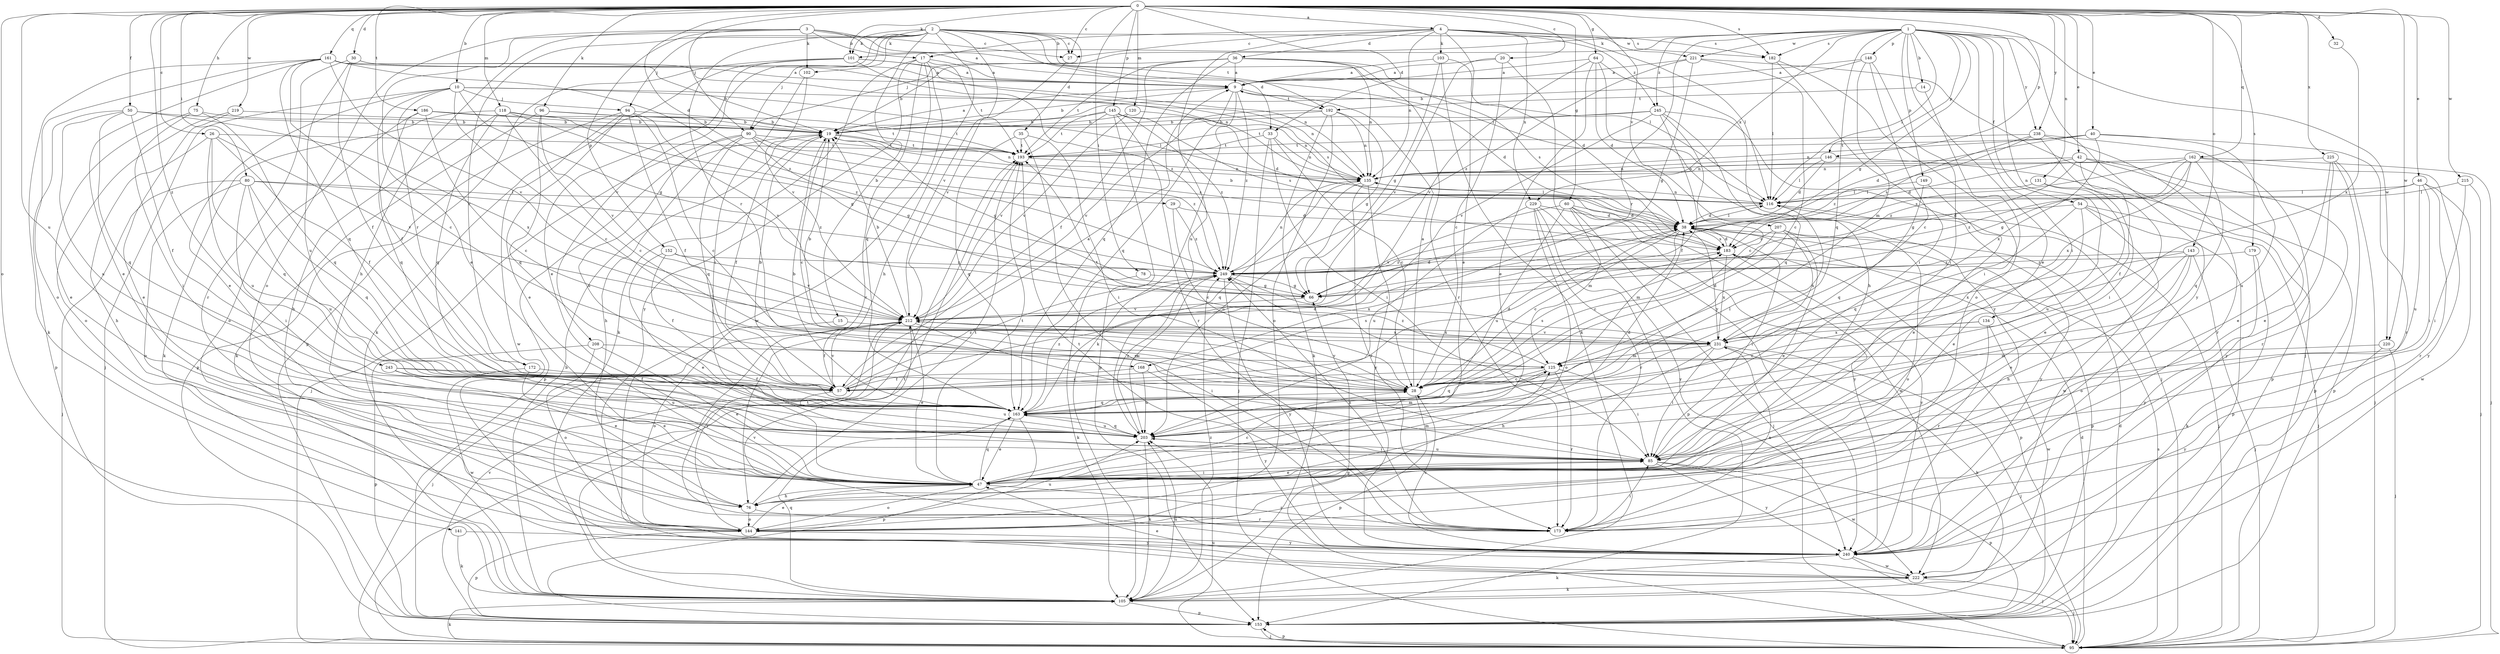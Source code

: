 strict digraph  {
0;
1;
2;
3;
4;
9;
10;
14;
15;
17;
19;
20;
26;
27;
28;
29;
30;
32;
33;
35;
36;
38;
40;
42;
46;
47;
50;
54;
57;
60;
64;
66;
75;
76;
78;
80;
85;
90;
94;
95;
96;
101;
102;
103;
105;
116;
118;
120;
125;
131;
134;
135;
141;
143;
144;
145;
146;
148;
149;
152;
153;
161;
162;
163;
168;
172;
173;
179;
182;
183;
186;
192;
193;
203;
207;
208;
212;
215;
219;
220;
221;
222;
225;
229;
231;
238;
240;
243;
245;
249;
0 -> 4  [label=a];
0 -> 10  [label=b];
0 -> 20  [label=c];
0 -> 26  [label=c];
0 -> 27  [label=c];
0 -> 29  [label=d];
0 -> 30  [label=d];
0 -> 32  [label=d];
0 -> 33  [label=d];
0 -> 40  [label=e];
0 -> 42  [label=e];
0 -> 46  [label=e];
0 -> 50  [label=f];
0 -> 60  [label=g];
0 -> 64  [label=g];
0 -> 75  [label=h];
0 -> 78  [label=i];
0 -> 80  [label=i];
0 -> 90  [label=j];
0 -> 96  [label=k];
0 -> 101  [label=k];
0 -> 118  [label=m];
0 -> 120  [label=m];
0 -> 131  [label=n];
0 -> 141  [label=o];
0 -> 143  [label=o];
0 -> 145  [label=p];
0 -> 146  [label=p];
0 -> 161  [label=q];
0 -> 162  [label=q];
0 -> 179  [label=s];
0 -> 182  [label=s];
0 -> 186  [label=t];
0 -> 203  [label=u];
0 -> 207  [label=v];
0 -> 215  [label=w];
0 -> 219  [label=w];
0 -> 220  [label=w];
0 -> 225  [label=x];
0 -> 238  [label=y];
0 -> 243  [label=z];
1 -> 14  [label=b];
1 -> 47  [label=e];
1 -> 54  [label=f];
1 -> 66  [label=g];
1 -> 85  [label=i];
1 -> 90  [label=j];
1 -> 101  [label=k];
1 -> 116  [label=l];
1 -> 134  [label=n];
1 -> 146  [label=p];
1 -> 148  [label=p];
1 -> 149  [label=p];
1 -> 163  [label=q];
1 -> 168  [label=r];
1 -> 182  [label=s];
1 -> 220  [label=w];
1 -> 221  [label=w];
1 -> 229  [label=x];
1 -> 238  [label=y];
1 -> 240  [label=y];
1 -> 245  [label=z];
2 -> 15  [label=b];
2 -> 27  [label=c];
2 -> 33  [label=d];
2 -> 35  [label=d];
2 -> 76  [label=h];
2 -> 90  [label=j];
2 -> 94  [label=j];
2 -> 101  [label=k];
2 -> 102  [label=k];
2 -> 116  [label=l];
2 -> 168  [label=r];
2 -> 172  [label=r];
2 -> 182  [label=s];
2 -> 192  [label=t];
2 -> 208  [label=v];
2 -> 212  [label=v];
3 -> 9  [label=a];
3 -> 17  [label=b];
3 -> 27  [label=c];
3 -> 47  [label=e];
3 -> 76  [label=h];
3 -> 102  [label=k];
3 -> 116  [label=l];
3 -> 144  [label=o];
3 -> 152  [label=p];
4 -> 17  [label=b];
4 -> 27  [label=c];
4 -> 36  [label=d];
4 -> 47  [label=e];
4 -> 103  [label=k];
4 -> 116  [label=l];
4 -> 135  [label=n];
4 -> 182  [label=s];
4 -> 203  [label=u];
4 -> 221  [label=w];
4 -> 229  [label=x];
4 -> 245  [label=z];
9 -> 19  [label=b];
9 -> 38  [label=d];
9 -> 105  [label=k];
9 -> 163  [label=q];
9 -> 192  [label=t];
9 -> 249  [label=z];
10 -> 28  [label=c];
10 -> 47  [label=e];
10 -> 57  [label=f];
10 -> 66  [label=g];
10 -> 94  [label=j];
10 -> 95  [label=j];
10 -> 116  [label=l];
10 -> 135  [label=n];
10 -> 172  [label=r];
14 -> 85  [label=i];
14 -> 192  [label=t];
15 -> 144  [label=o];
15 -> 231  [label=x];
17 -> 9  [label=a];
17 -> 105  [label=k];
17 -> 163  [label=q];
17 -> 173  [label=r];
17 -> 193  [label=t];
17 -> 222  [label=w];
17 -> 240  [label=y];
19 -> 9  [label=a];
19 -> 28  [label=c];
19 -> 57  [label=f];
19 -> 66  [label=g];
19 -> 135  [label=n];
19 -> 153  [label=p];
19 -> 193  [label=t];
20 -> 9  [label=a];
20 -> 28  [label=c];
20 -> 212  [label=v];
20 -> 240  [label=y];
26 -> 57  [label=f];
26 -> 76  [label=h];
26 -> 163  [label=q];
26 -> 193  [label=t];
26 -> 203  [label=u];
26 -> 212  [label=v];
27 -> 212  [label=v];
28 -> 9  [label=a];
28 -> 38  [label=d];
28 -> 153  [label=p];
28 -> 163  [label=q];
28 -> 183  [label=s];
28 -> 212  [label=v];
29 -> 28  [label=c];
29 -> 38  [label=d];
29 -> 249  [label=z];
30 -> 9  [label=a];
30 -> 57  [label=f];
30 -> 135  [label=n];
30 -> 173  [label=r];
30 -> 203  [label=u];
32 -> 231  [label=x];
33 -> 28  [label=c];
33 -> 85  [label=i];
33 -> 95  [label=j];
33 -> 135  [label=n];
33 -> 193  [label=t];
35 -> 85  [label=i];
35 -> 163  [label=q];
35 -> 173  [label=r];
35 -> 193  [label=t];
36 -> 9  [label=a];
36 -> 19  [label=b];
36 -> 57  [label=f];
36 -> 135  [label=n];
36 -> 163  [label=q];
36 -> 173  [label=r];
36 -> 183  [label=s];
36 -> 193  [label=t];
38 -> 19  [label=b];
38 -> 28  [label=c];
38 -> 85  [label=i];
38 -> 116  [label=l];
38 -> 125  [label=m];
38 -> 153  [label=p];
38 -> 183  [label=s];
40 -> 38  [label=d];
40 -> 135  [label=n];
40 -> 173  [label=r];
40 -> 193  [label=t];
40 -> 203  [label=u];
40 -> 231  [label=x];
42 -> 38  [label=d];
42 -> 47  [label=e];
42 -> 57  [label=f];
42 -> 66  [label=g];
42 -> 135  [label=n];
42 -> 173  [label=r];
46 -> 85  [label=i];
46 -> 116  [label=l];
46 -> 173  [label=r];
46 -> 203  [label=u];
46 -> 222  [label=w];
46 -> 249  [label=z];
47 -> 28  [label=c];
47 -> 76  [label=h];
47 -> 85  [label=i];
47 -> 125  [label=m];
47 -> 144  [label=o];
47 -> 163  [label=q];
47 -> 173  [label=r];
47 -> 193  [label=t];
50 -> 19  [label=b];
50 -> 57  [label=f];
50 -> 153  [label=p];
50 -> 163  [label=q];
50 -> 203  [label=u];
50 -> 231  [label=x];
54 -> 38  [label=d];
54 -> 47  [label=e];
54 -> 95  [label=j];
54 -> 153  [label=p];
54 -> 163  [label=q];
54 -> 222  [label=w];
57 -> 9  [label=a];
57 -> 19  [label=b];
57 -> 38  [label=d];
57 -> 183  [label=s];
57 -> 203  [label=u];
57 -> 212  [label=v];
57 -> 249  [label=z];
60 -> 38  [label=d];
60 -> 95  [label=j];
60 -> 125  [label=m];
60 -> 203  [label=u];
60 -> 212  [label=v];
60 -> 222  [label=w];
60 -> 240  [label=y];
64 -> 9  [label=a];
64 -> 38  [label=d];
64 -> 47  [label=e];
64 -> 76  [label=h];
64 -> 212  [label=v];
64 -> 240  [label=y];
66 -> 38  [label=d];
66 -> 212  [label=v];
75 -> 19  [label=b];
75 -> 47  [label=e];
75 -> 85  [label=i];
75 -> 163  [label=q];
76 -> 144  [label=o];
76 -> 173  [label=r];
76 -> 193  [label=t];
78 -> 66  [label=g];
78 -> 105  [label=k];
80 -> 85  [label=i];
80 -> 95  [label=j];
80 -> 116  [label=l];
80 -> 144  [label=o];
80 -> 163  [label=q];
80 -> 203  [label=u];
80 -> 249  [label=z];
85 -> 47  [label=e];
85 -> 153  [label=p];
85 -> 203  [label=u];
85 -> 222  [label=w];
85 -> 240  [label=y];
90 -> 66  [label=g];
90 -> 76  [label=h];
90 -> 95  [label=j];
90 -> 163  [label=q];
90 -> 183  [label=s];
90 -> 193  [label=t];
90 -> 203  [label=u];
90 -> 249  [label=z];
94 -> 19  [label=b];
94 -> 28  [label=c];
94 -> 47  [label=e];
94 -> 57  [label=f];
94 -> 153  [label=p];
94 -> 212  [label=v];
94 -> 222  [label=w];
95 -> 38  [label=d];
95 -> 66  [label=g];
95 -> 105  [label=k];
95 -> 153  [label=p];
95 -> 183  [label=s];
95 -> 193  [label=t];
95 -> 203  [label=u];
96 -> 19  [label=b];
96 -> 105  [label=k];
96 -> 163  [label=q];
96 -> 193  [label=t];
96 -> 212  [label=v];
101 -> 9  [label=a];
101 -> 47  [label=e];
101 -> 105  [label=k];
101 -> 153  [label=p];
101 -> 183  [label=s];
101 -> 249  [label=z];
102 -> 85  [label=i];
102 -> 212  [label=v];
103 -> 9  [label=a];
103 -> 38  [label=d];
103 -> 66  [label=g];
103 -> 105  [label=k];
105 -> 19  [label=b];
105 -> 153  [label=p];
105 -> 163  [label=q];
105 -> 193  [label=t];
105 -> 203  [label=u];
105 -> 249  [label=z];
116 -> 38  [label=d];
116 -> 95  [label=j];
116 -> 135  [label=n];
116 -> 240  [label=y];
118 -> 19  [label=b];
118 -> 28  [label=c];
118 -> 66  [label=g];
118 -> 76  [label=h];
118 -> 105  [label=k];
118 -> 163  [label=q];
118 -> 249  [label=z];
120 -> 19  [label=b];
120 -> 135  [label=n];
120 -> 212  [label=v];
125 -> 28  [label=c];
125 -> 57  [label=f];
125 -> 85  [label=i];
125 -> 163  [label=q];
125 -> 173  [label=r];
125 -> 193  [label=t];
125 -> 249  [label=z];
131 -> 47  [label=e];
131 -> 116  [label=l];
131 -> 203  [label=u];
134 -> 28  [label=c];
134 -> 173  [label=r];
134 -> 222  [label=w];
134 -> 231  [label=x];
135 -> 116  [label=l];
135 -> 163  [label=q];
135 -> 173  [label=r];
135 -> 203  [label=u];
135 -> 240  [label=y];
141 -> 105  [label=k];
141 -> 240  [label=y];
143 -> 47  [label=e];
143 -> 76  [label=h];
143 -> 95  [label=j];
143 -> 144  [label=o];
143 -> 231  [label=x];
143 -> 249  [label=z];
144 -> 47  [label=e];
144 -> 153  [label=p];
144 -> 203  [label=u];
144 -> 212  [label=v];
144 -> 240  [label=y];
145 -> 19  [label=b];
145 -> 38  [label=d];
145 -> 153  [label=p];
145 -> 173  [label=r];
145 -> 183  [label=s];
145 -> 193  [label=t];
145 -> 212  [label=v];
145 -> 249  [label=z];
146 -> 38  [label=d];
146 -> 116  [label=l];
146 -> 135  [label=n];
146 -> 153  [label=p];
148 -> 9  [label=a];
148 -> 19  [label=b];
148 -> 28  [label=c];
148 -> 85  [label=i];
148 -> 125  [label=m];
149 -> 47  [label=e];
149 -> 116  [label=l];
149 -> 163  [label=q];
152 -> 47  [label=e];
152 -> 57  [label=f];
152 -> 212  [label=v];
152 -> 249  [label=z];
153 -> 38  [label=d];
153 -> 95  [label=j];
153 -> 212  [label=v];
161 -> 9  [label=a];
161 -> 19  [label=b];
161 -> 28  [label=c];
161 -> 47  [label=e];
161 -> 105  [label=k];
161 -> 135  [label=n];
161 -> 144  [label=o];
161 -> 163  [label=q];
161 -> 212  [label=v];
161 -> 249  [label=z];
162 -> 66  [label=g];
162 -> 95  [label=j];
162 -> 135  [label=n];
162 -> 163  [label=q];
162 -> 183  [label=s];
162 -> 231  [label=x];
162 -> 240  [label=y];
162 -> 249  [label=z];
163 -> 19  [label=b];
163 -> 47  [label=e];
163 -> 116  [label=l];
163 -> 153  [label=p];
163 -> 203  [label=u];
163 -> 249  [label=z];
168 -> 57  [label=f];
168 -> 203  [label=u];
168 -> 240  [label=y];
172 -> 47  [label=e];
172 -> 57  [label=f];
172 -> 222  [label=w];
173 -> 85  [label=i];
173 -> 193  [label=t];
173 -> 231  [label=x];
173 -> 249  [label=z];
179 -> 105  [label=k];
179 -> 240  [label=y];
179 -> 249  [label=z];
182 -> 85  [label=i];
182 -> 116  [label=l];
182 -> 144  [label=o];
183 -> 38  [label=d];
183 -> 153  [label=p];
183 -> 231  [label=x];
183 -> 240  [label=y];
183 -> 249  [label=z];
186 -> 19  [label=b];
186 -> 28  [label=c];
186 -> 144  [label=o];
186 -> 163  [label=q];
186 -> 193  [label=t];
192 -> 19  [label=b];
192 -> 66  [label=g];
192 -> 105  [label=k];
192 -> 135  [label=n];
192 -> 144  [label=o];
192 -> 212  [label=v];
193 -> 135  [label=n];
203 -> 38  [label=d];
203 -> 85  [label=i];
203 -> 105  [label=k];
203 -> 125  [label=m];
203 -> 163  [label=q];
203 -> 249  [label=z];
207 -> 28  [label=c];
207 -> 47  [label=e];
207 -> 144  [label=o];
207 -> 183  [label=s];
207 -> 231  [label=x];
208 -> 47  [label=e];
208 -> 125  [label=m];
208 -> 144  [label=o];
208 -> 153  [label=p];
212 -> 19  [label=b];
212 -> 47  [label=e];
212 -> 57  [label=f];
212 -> 85  [label=i];
212 -> 95  [label=j];
212 -> 231  [label=x];
215 -> 85  [label=i];
215 -> 95  [label=j];
215 -> 116  [label=l];
219 -> 19  [label=b];
219 -> 47  [label=e];
219 -> 144  [label=o];
220 -> 95  [label=j];
220 -> 125  [label=m];
220 -> 240  [label=y];
221 -> 9  [label=a];
221 -> 28  [label=c];
221 -> 66  [label=g];
221 -> 95  [label=j];
221 -> 249  [label=z];
222 -> 47  [label=e];
222 -> 95  [label=j];
222 -> 105  [label=k];
225 -> 47  [label=e];
225 -> 95  [label=j];
225 -> 135  [label=n];
225 -> 153  [label=p];
225 -> 240  [label=y];
229 -> 38  [label=d];
229 -> 144  [label=o];
229 -> 153  [label=p];
229 -> 173  [label=r];
229 -> 203  [label=u];
229 -> 240  [label=y];
231 -> 19  [label=b];
231 -> 38  [label=d];
231 -> 76  [label=h];
231 -> 85  [label=i];
231 -> 95  [label=j];
231 -> 105  [label=k];
231 -> 125  [label=m];
231 -> 212  [label=v];
238 -> 85  [label=i];
238 -> 153  [label=p];
238 -> 173  [label=r];
238 -> 183  [label=s];
238 -> 193  [label=t];
238 -> 249  [label=z];
240 -> 28  [label=c];
240 -> 95  [label=j];
240 -> 105  [label=k];
240 -> 212  [label=v];
240 -> 222  [label=w];
243 -> 28  [label=c];
243 -> 47  [label=e];
243 -> 57  [label=f];
243 -> 203  [label=u];
245 -> 19  [label=b];
245 -> 28  [label=c];
245 -> 57  [label=f];
245 -> 95  [label=j];
245 -> 163  [label=q];
245 -> 193  [label=t];
245 -> 212  [label=v];
249 -> 66  [label=g];
249 -> 135  [label=n];
249 -> 203  [label=u];
249 -> 231  [label=x];
249 -> 240  [label=y];
}
